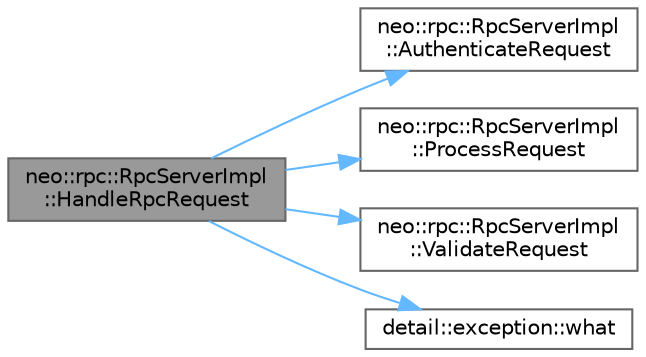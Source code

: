 digraph "neo::rpc::RpcServerImpl::HandleRpcRequest"
{
 // LATEX_PDF_SIZE
  bgcolor="transparent";
  edge [fontname=Helvetica,fontsize=10,labelfontname=Helvetica,labelfontsize=10];
  node [fontname=Helvetica,fontsize=10,shape=box,height=0.2,width=0.4];
  rankdir="LR";
  Node1 [id="Node000001",label="neo::rpc::RpcServerImpl\l::HandleRpcRequest",height=0.2,width=0.4,color="gray40", fillcolor="grey60", style="filled", fontcolor="black",tooltip=" "];
  Node1 -> Node2 [id="edge1_Node000001_Node000002",color="steelblue1",style="solid",tooltip=" "];
  Node2 [id="Node000002",label="neo::rpc::RpcServerImpl\l::AuthenticateRequest",height=0.2,width=0.4,color="grey40", fillcolor="white", style="filled",URL="$classneo_1_1rpc_1_1_rpc_server_impl.html#a45a376a70ccf3bc0f8ecf54d16b37f19",tooltip=" "];
  Node1 -> Node3 [id="edge2_Node000001_Node000003",color="steelblue1",style="solid",tooltip=" "];
  Node3 [id="Node000003",label="neo::rpc::RpcServerImpl\l::ProcessRequest",height=0.2,width=0.4,color="grey40", fillcolor="white", style="filled",URL="$classneo_1_1rpc_1_1_rpc_server_impl.html#a39ffe3c34e684c1fdf3a8bd2b41ea2c4",tooltip=" "];
  Node1 -> Node4 [id="edge3_Node000001_Node000004",color="steelblue1",style="solid",tooltip=" "];
  Node4 [id="Node000004",label="neo::rpc::RpcServerImpl\l::ValidateRequest",height=0.2,width=0.4,color="grey40", fillcolor="white", style="filled",URL="$classneo_1_1rpc_1_1_rpc_server_impl.html#a2d51ca3342879a7effd515e244dd6485",tooltip=" "];
  Node1 -> Node5 [id="edge4_Node000001_Node000005",color="steelblue1",style="solid",tooltip=" "];
  Node5 [id="Node000005",label="detail::exception::what",height=0.2,width=0.4,color="grey40", fillcolor="white", style="filled",URL="$classdetail_1_1exception.html#ae75d7315f5f2d85958da6d961375caf0",tooltip="returns the explanatory string"];
}
